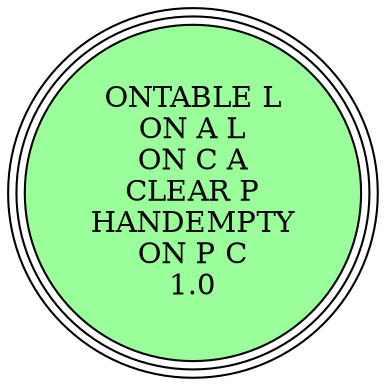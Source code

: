 digraph {
"ONTABLE L\nON A L\nON C A\nCLEAR P\nHANDEMPTY\nON P C\n1.0\n" [shape=circle, style=filled, fillcolor=palegreen1, peripheries=3];
"ONTABLE L\nON A L\nON C A\nCLEAR P\nHANDEMPTY\nON P C\n1.0\n" [shape=circle, style=filled, fillcolor=palegreen1, peripheries=3];
}

